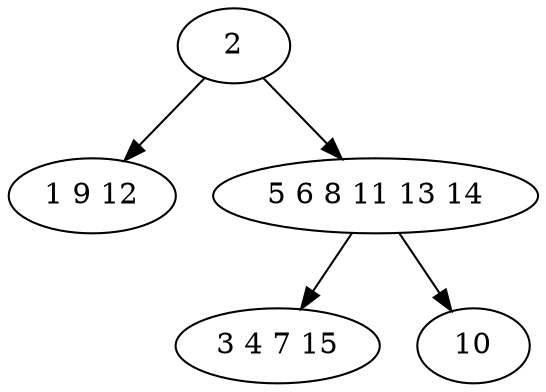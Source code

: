digraph true_tree {
	"0" -> "1"
	"0" -> "2"
	"2" -> "3"
	"2" -> "4"
	"0" [label="2"];
	"1" [label="1 9 12"];
	"2" [label="5 6 8 11 13 14"];
	"3" [label="3 4 7 15"];
	"4" [label="10"];
}
